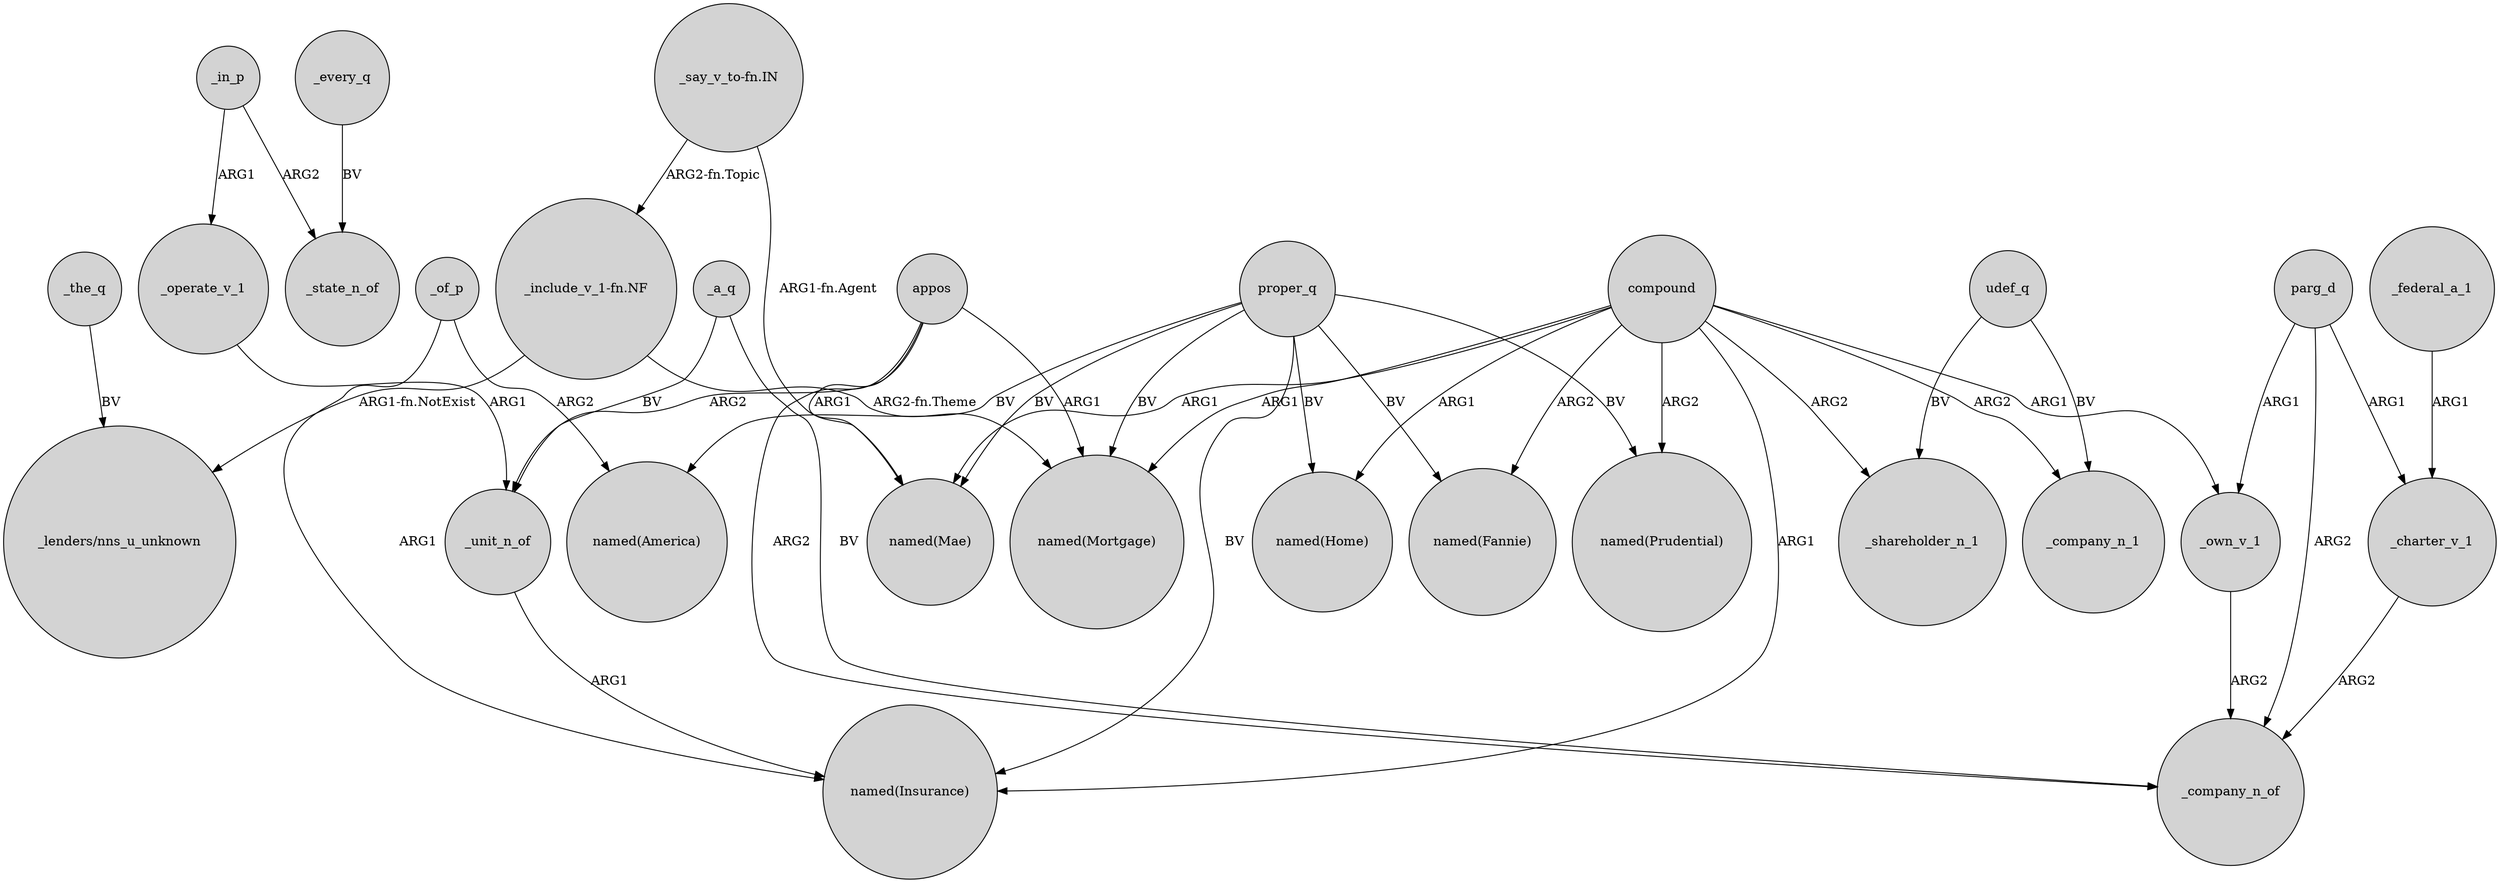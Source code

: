 digraph {
	node [shape=circle style=filled]
	_of_p -> "named(Insurance)" [label=ARG1]
	_operate_v_1 -> _unit_n_of [label=ARG1]
	parg_d -> _charter_v_1 [label=ARG1]
	"_include_v_1-fn.NF" -> "_lenders/nns_u_unknown" [label="ARG1-fn.NotExist"]
	compound -> "named(Mortgage)" [label=ARG1]
	parg_d -> _own_v_1 [label=ARG1]
	compound -> _shareholder_n_1 [label=ARG2]
	compound -> "named(Mae)" [label=ARG1]
	proper_q -> "named(Mae)" [label=BV]
	proper_q -> "named(Mortgage)" [label=BV]
	compound -> _company_n_1 [label=ARG2]
	proper_q -> "named(Home)" [label=BV]
	compound -> "named(Fannie)" [label=ARG2]
	"_say_v_to-fn.IN" -> "named(Mae)" [label="ARG1-fn.Agent"]
	_unit_n_of -> "named(Insurance)" [label=ARG1]
	compound -> _own_v_1 [label=ARG1]
	_of_p -> "named(America)" [label=ARG2]
	compound -> "named(Prudential)" [label=ARG2]
	_in_p -> _state_n_of [label=ARG2]
	udef_q -> _shareholder_n_1 [label=BV]
	_charter_v_1 -> _company_n_of [label=ARG2]
	"_say_v_to-fn.IN" -> "_include_v_1-fn.NF" [label="ARG2-fn.Topic"]
	compound -> "named(Home)" [label=ARG1]
	appos -> "named(Mortgage)" [label=ARG1]
	proper_q -> "named(Prudential)" [label=BV]
	appos -> _company_n_of [label=ARG2]
	appos -> "named(Mae)" [label=ARG1]
	"_include_v_1-fn.NF" -> "named(Mortgage)" [label="ARG2-fn.Theme"]
	parg_d -> _company_n_of [label=ARG2]
	_federal_a_1 -> _charter_v_1 [label=ARG1]
	_a_q -> _unit_n_of [label=BV]
	_a_q -> _company_n_of [label=BV]
	proper_q -> "named(Insurance)" [label=BV]
	_in_p -> _operate_v_1 [label=ARG1]
	_every_q -> _state_n_of [label=BV]
	compound -> "named(Insurance)" [label=ARG1]
	_the_q -> "_lenders/nns_u_unknown" [label=BV]
	proper_q -> "named(America)" [label=BV]
	udef_q -> _company_n_1 [label=BV]
	_own_v_1 -> _company_n_of [label=ARG2]
	appos -> _unit_n_of [label=ARG2]
	proper_q -> "named(Fannie)" [label=BV]
}
